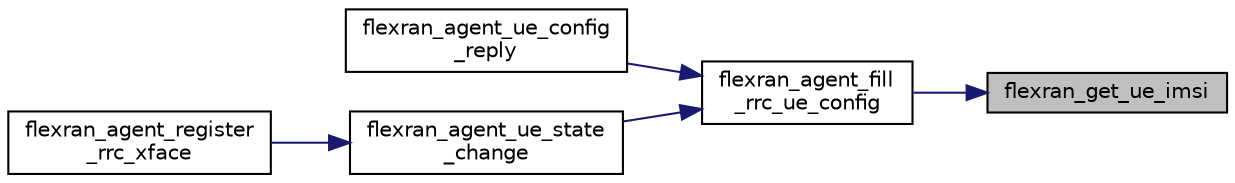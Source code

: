 digraph "flexran_get_ue_imsi"
{
 // LATEX_PDF_SIZE
  edge [fontname="Helvetica",fontsize="10",labelfontname="Helvetica",labelfontsize="10"];
  node [fontname="Helvetica",fontsize="10",shape=record];
  rankdir="RL";
  Node1 [label="flexran_get_ue_imsi",height=0.2,width=0.4,color="black", fillcolor="grey75", style="filled", fontcolor="black",tooltip=" "];
  Node1 -> Node2 [dir="back",color="midnightblue",fontsize="10",style="solid",fontname="Helvetica"];
  Node2 [label="flexran_agent_fill\l_rrc_ue_config",height=0.2,width=0.4,color="black", fillcolor="white", style="filled",URL="$flexran__agent__rrc_8h.html#a43d668317d7d66fd9604332381810d9b",tooltip=" "];
  Node2 -> Node3 [dir="back",color="midnightblue",fontsize="10",style="solid",fontname="Helvetica"];
  Node3 [label="flexran_agent_ue_config\l_reply",height=0.2,width=0.4,color="black", fillcolor="white", style="filled",URL="$flexran__agent__common_8h.html#a69f9808c39942a8eb1079fc899f0b521",tooltip=" "];
  Node2 -> Node4 [dir="back",color="midnightblue",fontsize="10",style="solid",fontname="Helvetica"];
  Node4 [label="flexran_agent_ue_state\l_change",height=0.2,width=0.4,color="black", fillcolor="white", style="filled",URL="$flexran__agent__rrc_8h.html#a4176bab9df06f691228bf07b6dcd0ed2",tooltip=" "];
  Node4 -> Node5 [dir="back",color="midnightblue",fontsize="10",style="solid",fontname="Helvetica"];
  Node5 [label="flexran_agent_register\l_rrc_xface",height=0.2,width=0.4,color="black", fillcolor="white", style="filled",URL="$flexran__agent__rrc_8h.html#a75065df02aad7f3a1ad6d91b80b855f4",tooltip=" "];
}
